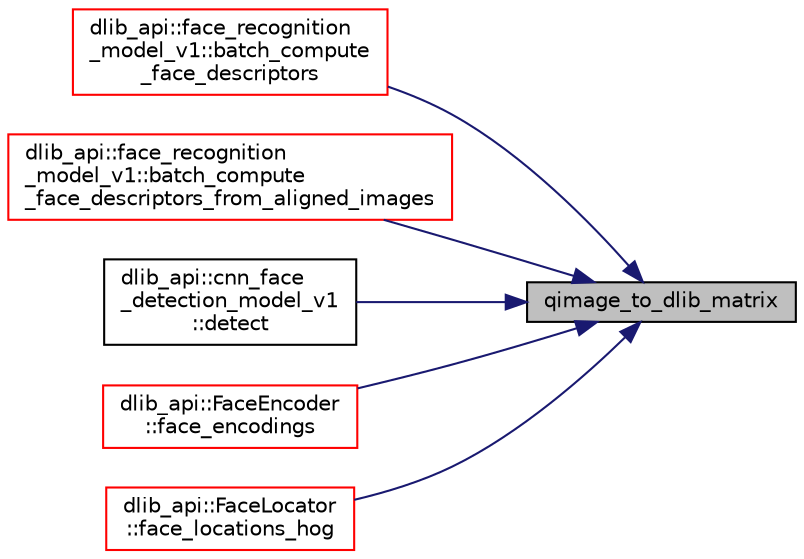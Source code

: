 digraph "qimage_to_dlib_matrix"
{
 // LATEX_PDF_SIZE
  edge [fontname="Helvetica",fontsize="10",labelfontname="Helvetica",labelfontsize="10"];
  node [fontname="Helvetica",fontsize="10",shape=record];
  rankdir="RL";
  Node1 [label="qimage_to_dlib_matrix",height=0.2,width=0.4,color="black", fillcolor="grey75", style="filled", fontcolor="black",tooltip=" "];
  Node1 -> Node2 [dir="back",color="midnightblue",fontsize="10",style="solid",fontname="Helvetica"];
  Node2 [label="dlib_api::face_recognition\l_model_v1::batch_compute\l_face_descriptors",height=0.2,width=0.4,color="red", fillcolor="white", style="filled",URL="$classdlib__api_1_1face__recognition__model__v1.html#a78e01b15a720e432b7afaec0e351b3dd",tooltip=" "];
  Node1 -> Node5 [dir="back",color="midnightblue",fontsize="10",style="solid",fontname="Helvetica"];
  Node5 [label="dlib_api::face_recognition\l_model_v1::batch_compute\l_face_descriptors_from_aligned_images",height=0.2,width=0.4,color="red", fillcolor="white", style="filled",URL="$classdlib__api_1_1face__recognition__model__v1.html#a483b4733076576e482aaadab915b3d9e",tooltip=" "];
  Node1 -> Node7 [dir="back",color="midnightblue",fontsize="10",style="solid",fontname="Helvetica"];
  Node7 [label="dlib_api::cnn_face\l_detection_model_v1\l::detect",height=0.2,width=0.4,color="black", fillcolor="white", style="filled",URL="$classdlib__api_1_1cnn__face__detection__model__v1.html#a749f53ab85e799fe1918ccf0eb01f282",tooltip=" "];
  Node1 -> Node8 [dir="back",color="midnightblue",fontsize="10",style="solid",fontname="Helvetica"];
  Node8 [label="dlib_api::FaceEncoder\l::face_encodings",height=0.2,width=0.4,color="red", fillcolor="white", style="filled",URL="$classdlib__api_1_1_face_encoder.html#af1632981b17255233c575e6580b64630",tooltip=" "];
  Node1 -> Node18 [dir="back",color="midnightblue",fontsize="10",style="solid",fontname="Helvetica"];
  Node18 [label="dlib_api::FaceLocator\l::face_locations_hog",height=0.2,width=0.4,color="red", fillcolor="white", style="filled",URL="$classdlib__api_1_1_face_locator.html#a934b8b06be2245c9bf01490156088e85",tooltip=" "];
}
